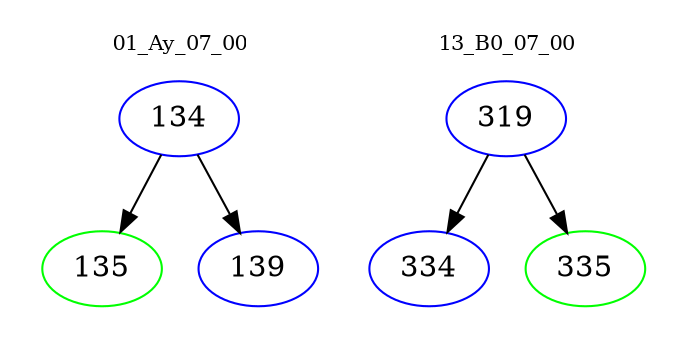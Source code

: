 digraph{
subgraph cluster_0 {
color = white
label = "01_Ay_07_00";
fontsize=10;
T0_134 [label="134", color="blue"]
T0_134 -> T0_135 [color="black"]
T0_135 [label="135", color="green"]
T0_134 -> T0_139 [color="black"]
T0_139 [label="139", color="blue"]
}
subgraph cluster_1 {
color = white
label = "13_B0_07_00";
fontsize=10;
T1_319 [label="319", color="blue"]
T1_319 -> T1_334 [color="black"]
T1_334 [label="334", color="blue"]
T1_319 -> T1_335 [color="black"]
T1_335 [label="335", color="green"]
}
}
